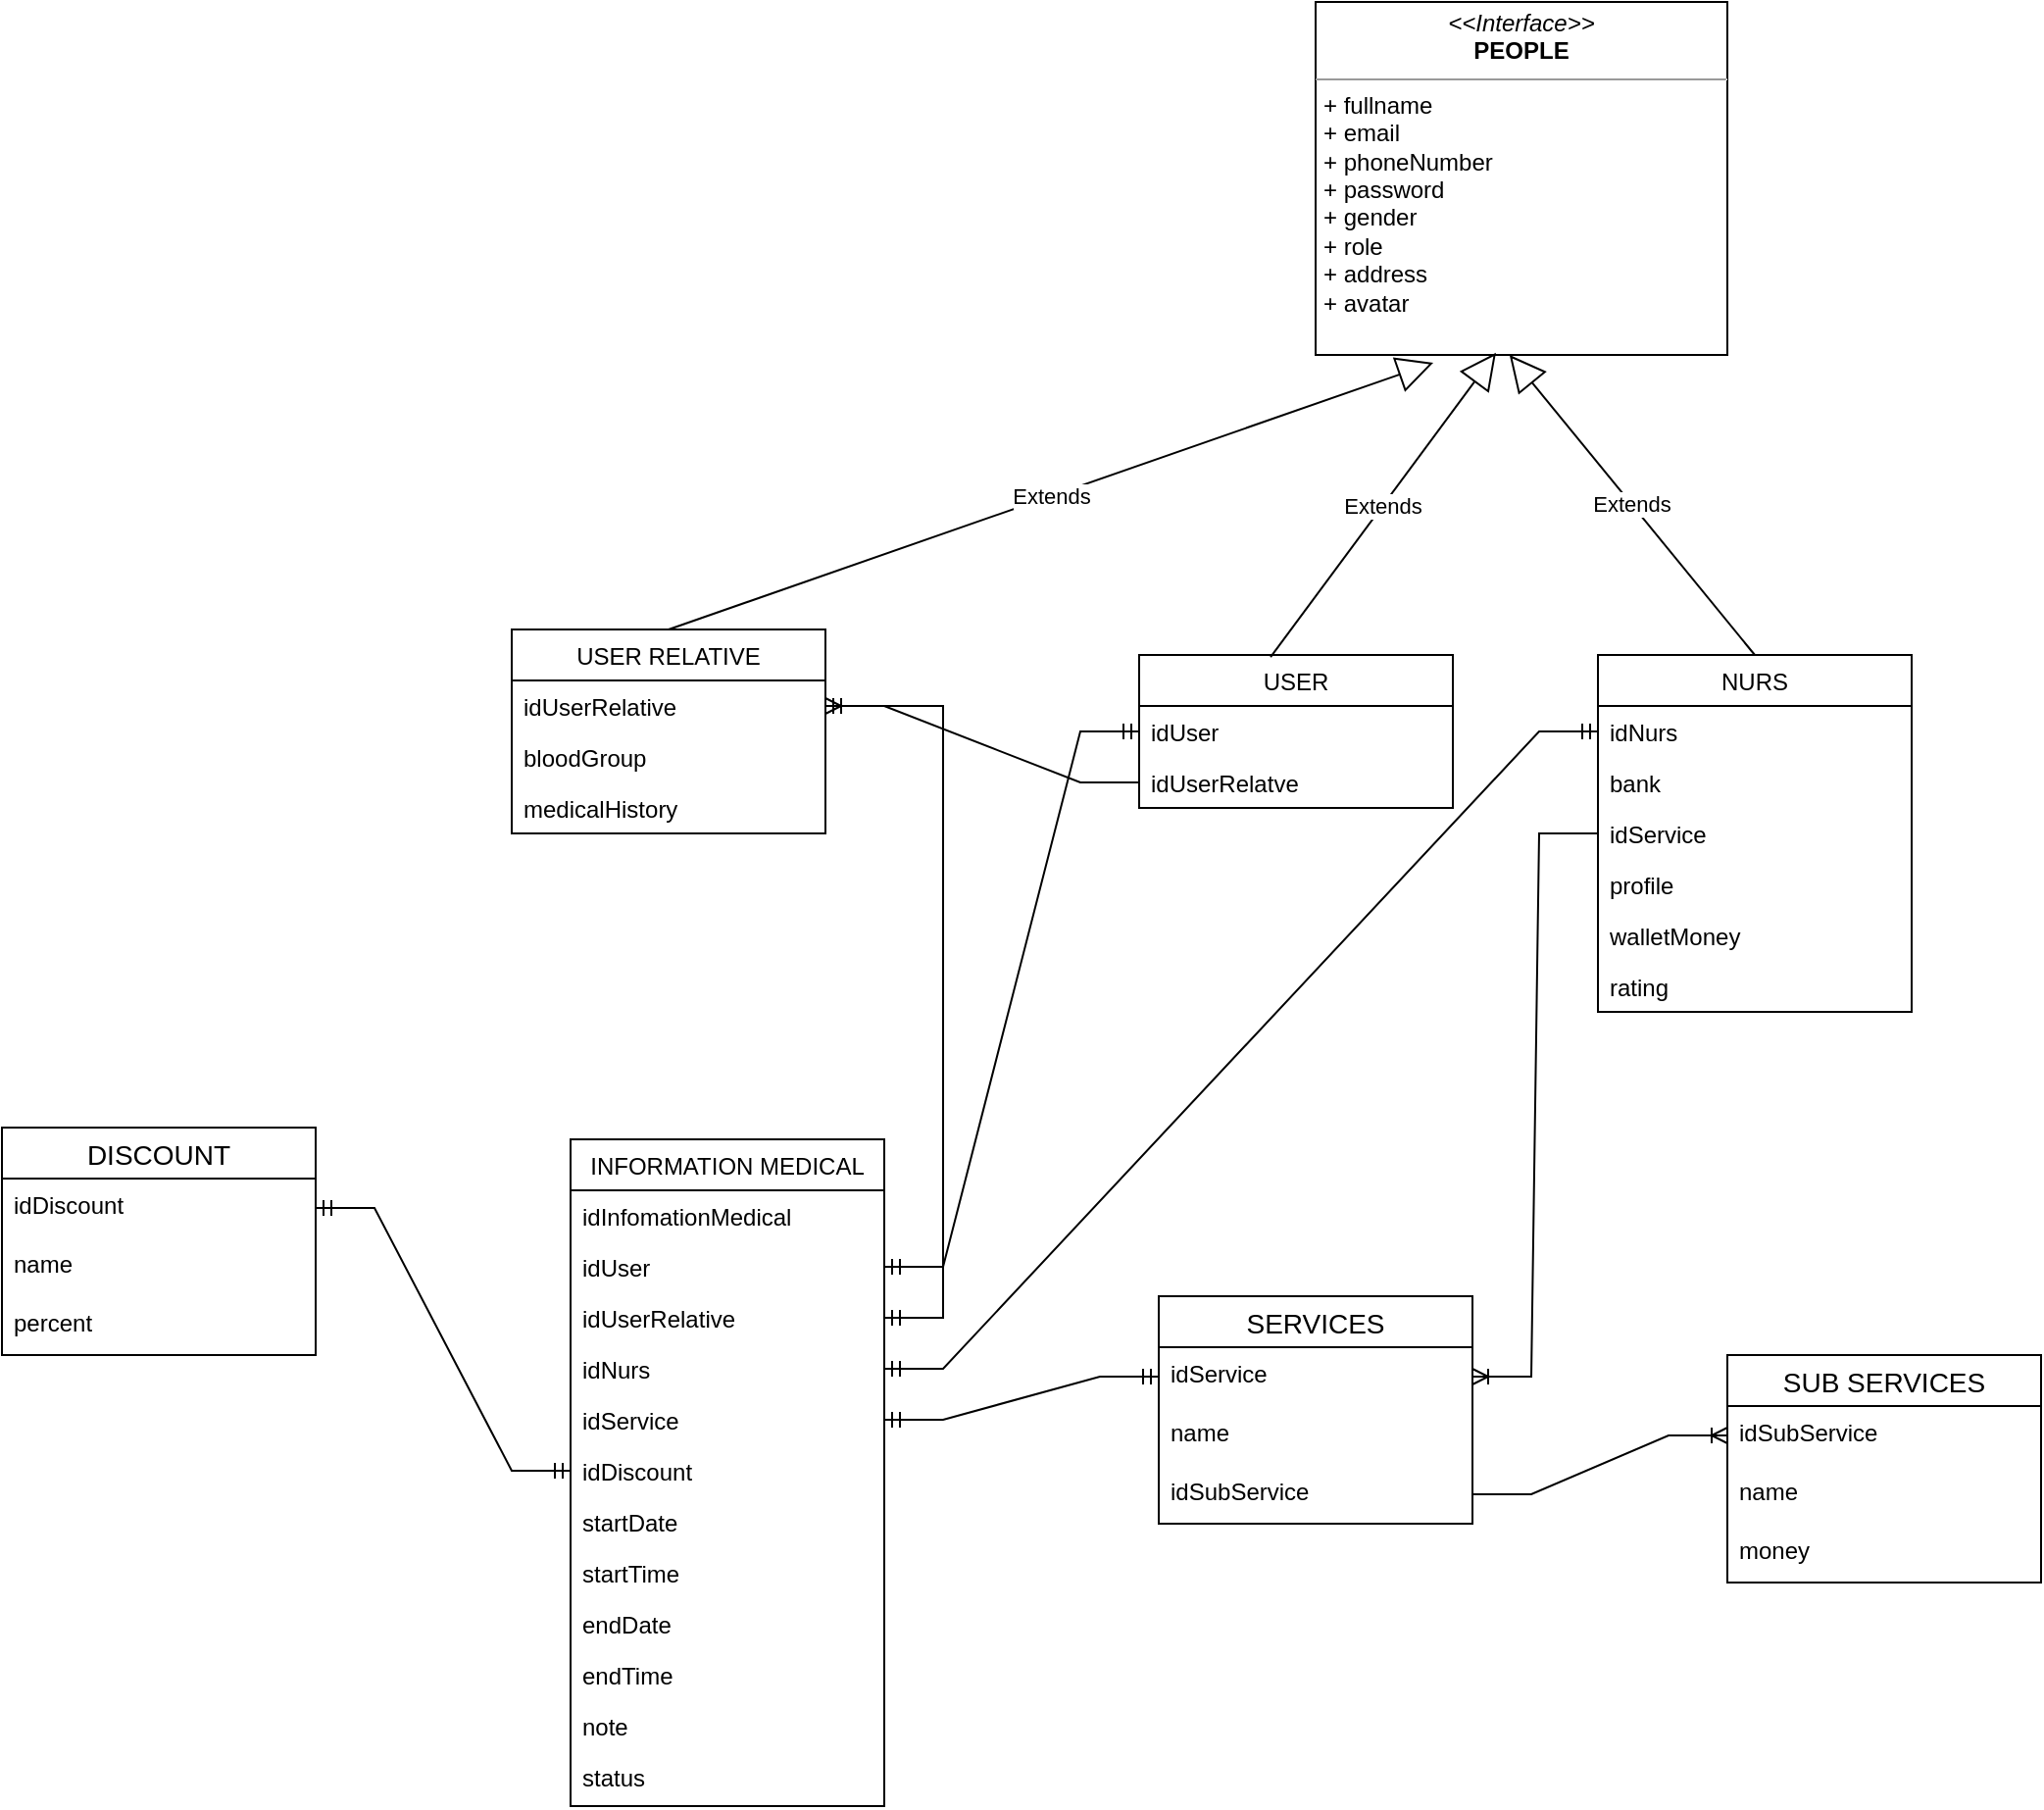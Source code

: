 <mxfile version="22.1.4" type="github">
  <diagram id="C5RBs43oDa-KdzZeNtuy" name="Page-1">
    <mxGraphModel dx="2551" dy="1024" grid="1" gridSize="10" guides="1" tooltips="1" connect="1" arrows="1" fold="1" page="1" pageScale="1" pageWidth="827" pageHeight="1169" math="0" shadow="0">
      <root>
        <mxCell id="WIyWlLk6GJQsqaUBKTNV-0" />
        <mxCell id="WIyWlLk6GJQsqaUBKTNV-1" parent="WIyWlLk6GJQsqaUBKTNV-0" />
        <mxCell id="zkfFHV4jXpPFQw0GAbJ--6" value="USER" style="swimlane;fontStyle=0;align=center;verticalAlign=top;childLayout=stackLayout;horizontal=1;startSize=26;horizontalStack=0;resizeParent=1;resizeLast=0;collapsible=1;marginBottom=0;rounded=0;shadow=0;strokeWidth=1;" parent="WIyWlLk6GJQsqaUBKTNV-1" vertex="1">
          <mxGeometry x="180" y="333" width="160" height="78" as="geometry">
            <mxRectangle x="130" y="380" width="160" height="26" as="alternateBounds" />
          </mxGeometry>
        </mxCell>
        <mxCell id="EmkqoDMv7m_27lHBSDfB-36" value="idUser" style="text;align=left;verticalAlign=top;spacingLeft=4;spacingRight=4;overflow=hidden;rotatable=0;points=[[0,0.5],[1,0.5]];portConstraint=eastwest;" parent="zkfFHV4jXpPFQw0GAbJ--6" vertex="1">
          <mxGeometry y="26" width="160" height="26" as="geometry" />
        </mxCell>
        <mxCell id="zkfFHV4jXpPFQw0GAbJ--7" value="idUserRelatve" style="text;align=left;verticalAlign=top;spacingLeft=4;spacingRight=4;overflow=hidden;rotatable=0;points=[[0,0.5],[1,0.5]];portConstraint=eastwest;" parent="zkfFHV4jXpPFQw0GAbJ--6" vertex="1">
          <mxGeometry y="52" width="160" height="26" as="geometry" />
        </mxCell>
        <mxCell id="zkfFHV4jXpPFQw0GAbJ--13" value="NURS" style="swimlane;fontStyle=0;align=center;verticalAlign=top;childLayout=stackLayout;horizontal=1;startSize=26;horizontalStack=0;resizeParent=1;resizeLast=0;collapsible=1;marginBottom=0;rounded=0;shadow=0;strokeWidth=1;" parent="WIyWlLk6GJQsqaUBKTNV-1" vertex="1">
          <mxGeometry x="414" y="333" width="160" height="182" as="geometry">
            <mxRectangle x="414" y="360" width="170" height="26" as="alternateBounds" />
          </mxGeometry>
        </mxCell>
        <mxCell id="zkfFHV4jXpPFQw0GAbJ--14" value="idNurs" style="text;align=left;verticalAlign=top;spacingLeft=4;spacingRight=4;overflow=hidden;rotatable=0;points=[[0,0.5],[1,0.5]];portConstraint=eastwest;" parent="zkfFHV4jXpPFQw0GAbJ--13" vertex="1">
          <mxGeometry y="26" width="160" height="26" as="geometry" />
        </mxCell>
        <mxCell id="EmkqoDMv7m_27lHBSDfB-37" value="bank" style="text;align=left;verticalAlign=top;spacingLeft=4;spacingRight=4;overflow=hidden;rotatable=0;points=[[0,0.5],[1,0.5]];portConstraint=eastwest;" parent="zkfFHV4jXpPFQw0GAbJ--13" vertex="1">
          <mxGeometry y="52" width="160" height="26" as="geometry" />
        </mxCell>
        <mxCell id="EmkqoDMv7m_27lHBSDfB-26" value="idService" style="text;align=left;verticalAlign=top;spacingLeft=4;spacingRight=4;overflow=hidden;rotatable=0;points=[[0,0.5],[1,0.5]];portConstraint=eastwest;" parent="zkfFHV4jXpPFQw0GAbJ--13" vertex="1">
          <mxGeometry y="78" width="160" height="26" as="geometry" />
        </mxCell>
        <mxCell id="EmkqoDMv7m_27lHBSDfB-27" value="profile" style="text;align=left;verticalAlign=top;spacingLeft=4;spacingRight=4;overflow=hidden;rotatable=0;points=[[0,0.5],[1,0.5]];portConstraint=eastwest;" parent="zkfFHV4jXpPFQw0GAbJ--13" vertex="1">
          <mxGeometry y="104" width="160" height="26" as="geometry" />
        </mxCell>
        <mxCell id="EmkqoDMv7m_27lHBSDfB-28" value="walletMoney" style="text;align=left;verticalAlign=top;spacingLeft=4;spacingRight=4;overflow=hidden;rotatable=0;points=[[0,0.5],[1,0.5]];portConstraint=eastwest;" parent="zkfFHV4jXpPFQw0GAbJ--13" vertex="1">
          <mxGeometry y="130" width="160" height="26" as="geometry" />
        </mxCell>
        <mxCell id="EmkqoDMv7m_27lHBSDfB-29" value="rating" style="text;align=left;verticalAlign=top;spacingLeft=4;spacingRight=4;overflow=hidden;rotatable=0;points=[[0,0.5],[1,0.5]];portConstraint=eastwest;" parent="zkfFHV4jXpPFQw0GAbJ--13" vertex="1">
          <mxGeometry y="156" width="160" height="26" as="geometry" />
        </mxCell>
        <mxCell id="EmkqoDMv7m_27lHBSDfB-0" value="&lt;p style=&quot;margin:0px;margin-top:4px;text-align:center;&quot;&gt;&lt;i&gt;&amp;lt;&amp;lt;Interface&amp;gt;&amp;gt;&lt;/i&gt;&lt;br&gt;&lt;b&gt;PEOPLE&lt;/b&gt;&lt;/p&gt;&lt;hr size=&quot;1&quot;&gt;&lt;p style=&quot;margin:0px;margin-left:4px;&quot;&gt;&lt;span style=&quot;background-color: initial;&quot;&gt;+ fullname&lt;/span&gt;&lt;br&gt;&lt;/p&gt;&lt;p style=&quot;margin:0px;margin-left:4px;&quot;&gt;+ email&lt;/p&gt;&lt;p style=&quot;margin:0px;margin-left:4px;&quot;&gt;+ phoneNumber&lt;/p&gt;&lt;p style=&quot;margin:0px;margin-left:4px;&quot;&gt;+ password&lt;/p&gt;&lt;p style=&quot;margin:0px;margin-left:4px;&quot;&gt;+ gender&lt;/p&gt;&lt;p style=&quot;margin:0px;margin-left:4px;&quot;&gt;+ role&lt;/p&gt;&lt;p style=&quot;margin:0px;margin-left:4px;&quot;&gt;+ address&lt;/p&gt;&lt;p style=&quot;margin:0px;margin-left:4px;&quot;&gt;+ avatar&lt;/p&gt;&lt;p style=&quot;margin:0px;margin-left:4px;&quot;&gt;&lt;br&gt;&lt;/p&gt;" style="verticalAlign=top;align=left;overflow=fill;fontSize=12;fontFamily=Helvetica;html=1;whiteSpace=wrap;" parent="WIyWlLk6GJQsqaUBKTNV-1" vertex="1">
          <mxGeometry x="270" width="210" height="180" as="geometry" />
        </mxCell>
        <mxCell id="EmkqoDMv7m_27lHBSDfB-10" value="" style="ellipse;whiteSpace=wrap;html=1;align=center;aspect=fixed;fillColor=none;strokeColor=none;resizable=0;perimeter=centerPerimeter;rotatable=0;allowArrows=0;points=[];outlineConnect=1;" parent="WIyWlLk6GJQsqaUBKTNV-1" vertex="1">
          <mxGeometry x="320" y="250" width="10" height="10" as="geometry" />
        </mxCell>
        <mxCell id="EmkqoDMv7m_27lHBSDfB-11" value="" style="shape=requiredInterface;html=1;verticalLabelPosition=bottom;sketch=0;" parent="WIyWlLk6GJQsqaUBKTNV-1" vertex="1">
          <mxGeometry x="410" y="280" width="10" as="geometry" />
        </mxCell>
        <mxCell id="EmkqoDMv7m_27lHBSDfB-20" value="" style="ellipse;whiteSpace=wrap;html=1;align=center;aspect=fixed;fillColor=none;strokeColor=none;resizable=0;perimeter=centerPerimeter;rotatable=0;allowArrows=0;points=[];outlineConnect=1;" parent="WIyWlLk6GJQsqaUBKTNV-1" vertex="1">
          <mxGeometry x="400" y="290" width="10" height="10" as="geometry" />
        </mxCell>
        <mxCell id="EmkqoDMv7m_27lHBSDfB-23" value="" style="ellipse;whiteSpace=wrap;html=1;align=center;aspect=fixed;fillColor=none;strokeColor=none;resizable=0;perimeter=centerPerimeter;rotatable=0;allowArrows=0;points=[];outlineConnect=1;" parent="WIyWlLk6GJQsqaUBKTNV-1" vertex="1">
          <mxGeometry x="400" y="290" width="10" height="10" as="geometry" />
        </mxCell>
        <mxCell id="EmkqoDMv7m_27lHBSDfB-25" value="Extends" style="endArrow=block;endSize=16;endFill=0;html=1;rounded=0;exitX=0.419;exitY=0.014;exitDx=0;exitDy=0;entryX=0.438;entryY=0.994;entryDx=0;entryDy=0;entryPerimeter=0;exitPerimeter=0;" parent="WIyWlLk6GJQsqaUBKTNV-1" source="zkfFHV4jXpPFQw0GAbJ--6" target="EmkqoDMv7m_27lHBSDfB-0" edge="1">
          <mxGeometry width="160" relative="1" as="geometry">
            <mxPoint x="370" y="410" as="sourcePoint" />
            <mxPoint x="560" y="340" as="targetPoint" />
            <Array as="points" />
          </mxGeometry>
        </mxCell>
        <mxCell id="EmkqoDMv7m_27lHBSDfB-30" value="Extends" style="endArrow=block;endSize=16;endFill=0;html=1;rounded=0;exitX=0.5;exitY=0;exitDx=0;exitDy=0;entryX=0.471;entryY=1;entryDx=0;entryDy=0;entryPerimeter=0;" parent="WIyWlLk6GJQsqaUBKTNV-1" source="zkfFHV4jXpPFQw0GAbJ--13" target="EmkqoDMv7m_27lHBSDfB-0" edge="1">
          <mxGeometry width="160" relative="1" as="geometry">
            <mxPoint x="440" y="369.5" as="sourcePoint" />
            <mxPoint x="537" y="190.5" as="targetPoint" />
            <Array as="points" />
          </mxGeometry>
        </mxCell>
        <mxCell id="EmkqoDMv7m_27lHBSDfB-31" value="USER RELATIVE" style="swimlane;fontStyle=0;align=center;verticalAlign=top;childLayout=stackLayout;horizontal=1;startSize=26;horizontalStack=0;resizeParent=1;resizeLast=0;collapsible=1;marginBottom=0;rounded=0;shadow=0;strokeWidth=1;" parent="WIyWlLk6GJQsqaUBKTNV-1" vertex="1">
          <mxGeometry x="-140" y="320" width="160" height="104" as="geometry">
            <mxRectangle x="130" y="380" width="160" height="26" as="alternateBounds" />
          </mxGeometry>
        </mxCell>
        <mxCell id="EmkqoDMv7m_27lHBSDfB-32" value="idUserRelative" style="text;align=left;verticalAlign=top;spacingLeft=4;spacingRight=4;overflow=hidden;rotatable=0;points=[[0,0.5],[1,0.5]];portConstraint=eastwest;" parent="EmkqoDMv7m_27lHBSDfB-31" vertex="1">
          <mxGeometry y="26" width="160" height="26" as="geometry" />
        </mxCell>
        <mxCell id="EmkqoDMv7m_27lHBSDfB-35" value="bloodGroup" style="text;align=left;verticalAlign=top;spacingLeft=4;spacingRight=4;overflow=hidden;rotatable=0;points=[[0,0.5],[1,0.5]];portConstraint=eastwest;" parent="EmkqoDMv7m_27lHBSDfB-31" vertex="1">
          <mxGeometry y="52" width="160" height="26" as="geometry" />
        </mxCell>
        <mxCell id="EmkqoDMv7m_27lHBSDfB-33" value="medicalHistory" style="text;align=left;verticalAlign=top;spacingLeft=4;spacingRight=4;overflow=hidden;rotatable=0;points=[[0,0.5],[1,0.5]];portConstraint=eastwest;" parent="EmkqoDMv7m_27lHBSDfB-31" vertex="1">
          <mxGeometry y="78" width="160" height="26" as="geometry" />
        </mxCell>
        <mxCell id="EmkqoDMv7m_27lHBSDfB-34" value="Extends" style="endArrow=block;endSize=16;endFill=0;html=1;rounded=0;exitX=0.5;exitY=0;exitDx=0;exitDy=0;entryX=0.286;entryY=1.022;entryDx=0;entryDy=0;entryPerimeter=0;" parent="WIyWlLk6GJQsqaUBKTNV-1" source="EmkqoDMv7m_27lHBSDfB-31" target="EmkqoDMv7m_27lHBSDfB-0" edge="1">
          <mxGeometry width="160" relative="1" as="geometry">
            <mxPoint x="40" y="329" as="sourcePoint" />
            <mxPoint x="155" y="174" as="targetPoint" />
            <Array as="points" />
          </mxGeometry>
        </mxCell>
        <mxCell id="EmkqoDMv7m_27lHBSDfB-41" value="" style="edgeStyle=entityRelationEdgeStyle;fontSize=12;html=1;endArrow=ERoneToMany;rounded=0;" parent="WIyWlLk6GJQsqaUBKTNV-1" source="zkfFHV4jXpPFQw0GAbJ--7" target="EmkqoDMv7m_27lHBSDfB-32" edge="1">
          <mxGeometry width="100" height="100" relative="1" as="geometry">
            <mxPoint x="70" y="511" as="sourcePoint" />
            <mxPoint x="170" y="411" as="targetPoint" />
          </mxGeometry>
        </mxCell>
        <mxCell id="BeGtQzJpbGpbAO-D-DBL-1" value="SERVICES" style="swimlane;fontStyle=0;childLayout=stackLayout;horizontal=1;startSize=26;horizontalStack=0;resizeParent=1;resizeParentMax=0;resizeLast=0;collapsible=1;marginBottom=0;align=center;fontSize=14;" vertex="1" parent="WIyWlLk6GJQsqaUBKTNV-1">
          <mxGeometry x="190" y="660" width="160" height="116" as="geometry" />
        </mxCell>
        <mxCell id="BeGtQzJpbGpbAO-D-DBL-2" value="idService" style="text;strokeColor=none;fillColor=none;spacingLeft=4;spacingRight=4;overflow=hidden;rotatable=0;points=[[0,0.5],[1,0.5]];portConstraint=eastwest;fontSize=12;whiteSpace=wrap;html=1;" vertex="1" parent="BeGtQzJpbGpbAO-D-DBL-1">
          <mxGeometry y="26" width="160" height="30" as="geometry" />
        </mxCell>
        <mxCell id="BeGtQzJpbGpbAO-D-DBL-3" value="name" style="text;strokeColor=none;fillColor=none;spacingLeft=4;spacingRight=4;overflow=hidden;rotatable=0;points=[[0,0.5],[1,0.5]];portConstraint=eastwest;fontSize=12;whiteSpace=wrap;html=1;" vertex="1" parent="BeGtQzJpbGpbAO-D-DBL-1">
          <mxGeometry y="56" width="160" height="30" as="geometry" />
        </mxCell>
        <mxCell id="BeGtQzJpbGpbAO-D-DBL-4" value="idSubService" style="text;strokeColor=none;fillColor=none;spacingLeft=4;spacingRight=4;overflow=hidden;rotatable=0;points=[[0,0.5],[1,0.5]];portConstraint=eastwest;fontSize=12;whiteSpace=wrap;html=1;" vertex="1" parent="BeGtQzJpbGpbAO-D-DBL-1">
          <mxGeometry y="86" width="160" height="30" as="geometry" />
        </mxCell>
        <mxCell id="BeGtQzJpbGpbAO-D-DBL-8" value="SUB SERVICES" style="swimlane;fontStyle=0;childLayout=stackLayout;horizontal=1;startSize=26;horizontalStack=0;resizeParent=1;resizeParentMax=0;resizeLast=0;collapsible=1;marginBottom=0;align=center;fontSize=14;" vertex="1" parent="WIyWlLk6GJQsqaUBKTNV-1">
          <mxGeometry x="480" y="690" width="160" height="116" as="geometry" />
        </mxCell>
        <mxCell id="BeGtQzJpbGpbAO-D-DBL-9" value="idSubService&lt;span style=&quot;white-space: pre;&quot;&gt;&#x9;&lt;/span&gt;" style="text;strokeColor=none;fillColor=none;spacingLeft=4;spacingRight=4;overflow=hidden;rotatable=0;points=[[0,0.5],[1,0.5]];portConstraint=eastwest;fontSize=12;whiteSpace=wrap;html=1;" vertex="1" parent="BeGtQzJpbGpbAO-D-DBL-8">
          <mxGeometry y="26" width="160" height="30" as="geometry" />
        </mxCell>
        <mxCell id="BeGtQzJpbGpbAO-D-DBL-10" value="name" style="text;strokeColor=none;fillColor=none;spacingLeft=4;spacingRight=4;overflow=hidden;rotatable=0;points=[[0,0.5],[1,0.5]];portConstraint=eastwest;fontSize=12;whiteSpace=wrap;html=1;" vertex="1" parent="BeGtQzJpbGpbAO-D-DBL-8">
          <mxGeometry y="56" width="160" height="30" as="geometry" />
        </mxCell>
        <mxCell id="BeGtQzJpbGpbAO-D-DBL-11" value="money" style="text;strokeColor=none;fillColor=none;spacingLeft=4;spacingRight=4;overflow=hidden;rotatable=0;points=[[0,0.5],[1,0.5]];portConstraint=eastwest;fontSize=12;whiteSpace=wrap;html=1;" vertex="1" parent="BeGtQzJpbGpbAO-D-DBL-8">
          <mxGeometry y="86" width="160" height="30" as="geometry" />
        </mxCell>
        <mxCell id="BeGtQzJpbGpbAO-D-DBL-14" value="" style="edgeStyle=entityRelationEdgeStyle;fontSize=12;html=1;endArrow=ERoneToMany;rounded=0;exitX=1;exitY=0.5;exitDx=0;exitDy=0;" edge="1" parent="WIyWlLk6GJQsqaUBKTNV-1" source="BeGtQzJpbGpbAO-D-DBL-4" target="BeGtQzJpbGpbAO-D-DBL-9">
          <mxGeometry width="100" height="100" relative="1" as="geometry">
            <mxPoint x="-50" y="601" as="sourcePoint" />
            <mxPoint x="-10" y="710" as="targetPoint" />
            <Array as="points">
              <mxPoint x="90" y="580" />
            </Array>
          </mxGeometry>
        </mxCell>
        <mxCell id="BeGtQzJpbGpbAO-D-DBL-15" value="" style="edgeStyle=entityRelationEdgeStyle;fontSize=12;html=1;endArrow=ERoneToMany;rounded=0;exitX=0;exitY=0.5;exitDx=0;exitDy=0;" edge="1" parent="WIyWlLk6GJQsqaUBKTNV-1" source="EmkqoDMv7m_27lHBSDfB-26" target="BeGtQzJpbGpbAO-D-DBL-2">
          <mxGeometry width="100" height="100" relative="1" as="geometry">
            <mxPoint x="145" y="620" as="sourcePoint" />
            <mxPoint x="245" y="520" as="targetPoint" />
            <Array as="points">
              <mxPoint x="185" y="660" />
            </Array>
          </mxGeometry>
        </mxCell>
        <mxCell id="BeGtQzJpbGpbAO-D-DBL-16" value="DISCOUNT" style="swimlane;fontStyle=0;childLayout=stackLayout;horizontal=1;startSize=26;horizontalStack=0;resizeParent=1;resizeParentMax=0;resizeLast=0;collapsible=1;marginBottom=0;align=center;fontSize=14;" vertex="1" parent="WIyWlLk6GJQsqaUBKTNV-1">
          <mxGeometry x="-400" y="574" width="160" height="116" as="geometry" />
        </mxCell>
        <mxCell id="BeGtQzJpbGpbAO-D-DBL-17" value="idDiscount" style="text;strokeColor=none;fillColor=none;spacingLeft=4;spacingRight=4;overflow=hidden;rotatable=0;points=[[0,0.5],[1,0.5]];portConstraint=eastwest;fontSize=12;whiteSpace=wrap;html=1;" vertex="1" parent="BeGtQzJpbGpbAO-D-DBL-16">
          <mxGeometry y="26" width="160" height="30" as="geometry" />
        </mxCell>
        <mxCell id="BeGtQzJpbGpbAO-D-DBL-18" value="name" style="text;strokeColor=none;fillColor=none;spacingLeft=4;spacingRight=4;overflow=hidden;rotatable=0;points=[[0,0.5],[1,0.5]];portConstraint=eastwest;fontSize=12;whiteSpace=wrap;html=1;" vertex="1" parent="BeGtQzJpbGpbAO-D-DBL-16">
          <mxGeometry y="56" width="160" height="30" as="geometry" />
        </mxCell>
        <mxCell id="BeGtQzJpbGpbAO-D-DBL-19" value="percent" style="text;strokeColor=none;fillColor=none;spacingLeft=4;spacingRight=4;overflow=hidden;rotatable=0;points=[[0,0.5],[1,0.5]];portConstraint=eastwest;fontSize=12;whiteSpace=wrap;html=1;" vertex="1" parent="BeGtQzJpbGpbAO-D-DBL-16">
          <mxGeometry y="86" width="160" height="30" as="geometry" />
        </mxCell>
        <mxCell id="BeGtQzJpbGpbAO-D-DBL-20" value="INFORMATION MEDICAL" style="swimlane;fontStyle=0;align=center;verticalAlign=top;childLayout=stackLayout;horizontal=1;startSize=26;horizontalStack=0;resizeParent=1;resizeLast=0;collapsible=1;marginBottom=0;rounded=0;shadow=0;strokeWidth=1;" vertex="1" parent="WIyWlLk6GJQsqaUBKTNV-1">
          <mxGeometry x="-110" y="580" width="160" height="340" as="geometry">
            <mxRectangle x="130" y="380" width="160" height="26" as="alternateBounds" />
          </mxGeometry>
        </mxCell>
        <mxCell id="BeGtQzJpbGpbAO-D-DBL-21" value="idInfomationMedical" style="text;align=left;verticalAlign=top;spacingLeft=4;spacingRight=4;overflow=hidden;rotatable=0;points=[[0,0.5],[1,0.5]];portConstraint=eastwest;" vertex="1" parent="BeGtQzJpbGpbAO-D-DBL-20">
          <mxGeometry y="26" width="160" height="26" as="geometry" />
        </mxCell>
        <mxCell id="BeGtQzJpbGpbAO-D-DBL-22" value="idUser" style="text;align=left;verticalAlign=top;spacingLeft=4;spacingRight=4;overflow=hidden;rotatable=0;points=[[0,0.5],[1,0.5]];portConstraint=eastwest;" vertex="1" parent="BeGtQzJpbGpbAO-D-DBL-20">
          <mxGeometry y="52" width="160" height="26" as="geometry" />
        </mxCell>
        <mxCell id="BeGtQzJpbGpbAO-D-DBL-24" value="idUserRelative" style="text;align=left;verticalAlign=top;spacingLeft=4;spacingRight=4;overflow=hidden;rotatable=0;points=[[0,0.5],[1,0.5]];portConstraint=eastwest;" vertex="1" parent="BeGtQzJpbGpbAO-D-DBL-20">
          <mxGeometry y="78" width="160" height="26" as="geometry" />
        </mxCell>
        <mxCell id="BeGtQzJpbGpbAO-D-DBL-25" value="idNurs" style="text;align=left;verticalAlign=top;spacingLeft=4;spacingRight=4;overflow=hidden;rotatable=0;points=[[0,0.5],[1,0.5]];portConstraint=eastwest;" vertex="1" parent="BeGtQzJpbGpbAO-D-DBL-20">
          <mxGeometry y="104" width="160" height="26" as="geometry" />
        </mxCell>
        <mxCell id="BeGtQzJpbGpbAO-D-DBL-26" value="idService" style="text;align=left;verticalAlign=top;spacingLeft=4;spacingRight=4;overflow=hidden;rotatable=0;points=[[0,0.5],[1,0.5]];portConstraint=eastwest;" vertex="1" parent="BeGtQzJpbGpbAO-D-DBL-20">
          <mxGeometry y="130" width="160" height="26" as="geometry" />
        </mxCell>
        <mxCell id="BeGtQzJpbGpbAO-D-DBL-27" value="idDiscount" style="text;align=left;verticalAlign=top;spacingLeft=4;spacingRight=4;overflow=hidden;rotatable=0;points=[[0,0.5],[1,0.5]];portConstraint=eastwest;" vertex="1" parent="BeGtQzJpbGpbAO-D-DBL-20">
          <mxGeometry y="156" width="160" height="26" as="geometry" />
        </mxCell>
        <mxCell id="BeGtQzJpbGpbAO-D-DBL-28" value="startDate" style="text;align=left;verticalAlign=top;spacingLeft=4;spacingRight=4;overflow=hidden;rotatable=0;points=[[0,0.5],[1,0.5]];portConstraint=eastwest;" vertex="1" parent="BeGtQzJpbGpbAO-D-DBL-20">
          <mxGeometry y="182" width="160" height="26" as="geometry" />
        </mxCell>
        <mxCell id="BeGtQzJpbGpbAO-D-DBL-23" value="startTime" style="text;align=left;verticalAlign=top;spacingLeft=4;spacingRight=4;overflow=hidden;rotatable=0;points=[[0,0.5],[1,0.5]];portConstraint=eastwest;" vertex="1" parent="BeGtQzJpbGpbAO-D-DBL-20">
          <mxGeometry y="208" width="160" height="26" as="geometry" />
        </mxCell>
        <mxCell id="BeGtQzJpbGpbAO-D-DBL-29" value="endDate" style="text;align=left;verticalAlign=top;spacingLeft=4;spacingRight=4;overflow=hidden;rotatable=0;points=[[0,0.5],[1,0.5]];portConstraint=eastwest;" vertex="1" parent="BeGtQzJpbGpbAO-D-DBL-20">
          <mxGeometry y="234" width="160" height="26" as="geometry" />
        </mxCell>
        <mxCell id="BeGtQzJpbGpbAO-D-DBL-30" value="endTime" style="text;align=left;verticalAlign=top;spacingLeft=4;spacingRight=4;overflow=hidden;rotatable=0;points=[[0,0.5],[1,0.5]];portConstraint=eastwest;" vertex="1" parent="BeGtQzJpbGpbAO-D-DBL-20">
          <mxGeometry y="260" width="160" height="26" as="geometry" />
        </mxCell>
        <mxCell id="BeGtQzJpbGpbAO-D-DBL-31" value="note" style="text;align=left;verticalAlign=top;spacingLeft=4;spacingRight=4;overflow=hidden;rotatable=0;points=[[0,0.5],[1,0.5]];portConstraint=eastwest;" vertex="1" parent="BeGtQzJpbGpbAO-D-DBL-20">
          <mxGeometry y="286" width="160" height="26" as="geometry" />
        </mxCell>
        <mxCell id="BeGtQzJpbGpbAO-D-DBL-32" value="status" style="text;align=left;verticalAlign=top;spacingLeft=4;spacingRight=4;overflow=hidden;rotatable=0;points=[[0,0.5],[1,0.5]];portConstraint=eastwest;" vertex="1" parent="BeGtQzJpbGpbAO-D-DBL-20">
          <mxGeometry y="312" width="160" height="26" as="geometry" />
        </mxCell>
        <mxCell id="BeGtQzJpbGpbAO-D-DBL-34" value="" style="edgeStyle=entityRelationEdgeStyle;fontSize=12;html=1;endArrow=ERmandOne;startArrow=ERmandOne;rounded=0;" edge="1" parent="WIyWlLk6GJQsqaUBKTNV-1" source="BeGtQzJpbGpbAO-D-DBL-22" target="EmkqoDMv7m_27lHBSDfB-36">
          <mxGeometry width="100" height="100" relative="1" as="geometry">
            <mxPoint x="-90" y="620" as="sourcePoint" />
            <mxPoint x="10" y="520" as="targetPoint" />
          </mxGeometry>
        </mxCell>
        <mxCell id="BeGtQzJpbGpbAO-D-DBL-35" value="" style="edgeStyle=entityRelationEdgeStyle;fontSize=12;html=1;endArrow=ERmandOne;startArrow=ERmandOne;rounded=0;" edge="1" parent="WIyWlLk6GJQsqaUBKTNV-1" source="BeGtQzJpbGpbAO-D-DBL-25" target="zkfFHV4jXpPFQw0GAbJ--14">
          <mxGeometry width="100" height="100" relative="1" as="geometry">
            <mxPoint x="120" y="690" as="sourcePoint" />
            <mxPoint x="250" y="417" as="targetPoint" />
          </mxGeometry>
        </mxCell>
        <mxCell id="BeGtQzJpbGpbAO-D-DBL-37" value="" style="edgeStyle=entityRelationEdgeStyle;fontSize=12;html=1;endArrow=ERmandOne;startArrow=ERmandOne;rounded=0;" edge="1" parent="WIyWlLk6GJQsqaUBKTNV-1" source="BeGtQzJpbGpbAO-D-DBL-17" target="BeGtQzJpbGpbAO-D-DBL-27">
          <mxGeometry width="100" height="100" relative="1" as="geometry">
            <mxPoint x="-240" y="806" as="sourcePoint" />
            <mxPoint x="-140" y="706" as="targetPoint" />
            <Array as="points">
              <mxPoint x="-90" y="750" />
            </Array>
          </mxGeometry>
        </mxCell>
        <mxCell id="BeGtQzJpbGpbAO-D-DBL-38" value="" style="edgeStyle=entityRelationEdgeStyle;fontSize=12;html=1;endArrow=ERmandOne;startArrow=ERmandOne;rounded=0;" edge="1" parent="WIyWlLk6GJQsqaUBKTNV-1" source="BeGtQzJpbGpbAO-D-DBL-26" target="BeGtQzJpbGpbAO-D-DBL-2">
          <mxGeometry width="100" height="100" relative="1" as="geometry">
            <mxPoint x="70" y="780" as="sourcePoint" />
            <mxPoint x="170" y="680" as="targetPoint" />
          </mxGeometry>
        </mxCell>
        <mxCell id="BeGtQzJpbGpbAO-D-DBL-39" value="" style="edgeStyle=entityRelationEdgeStyle;fontSize=12;html=1;endArrow=ERmandOne;startArrow=ERmandOne;rounded=0;" edge="1" parent="WIyWlLk6GJQsqaUBKTNV-1" source="BeGtQzJpbGpbAO-D-DBL-24" target="EmkqoDMv7m_27lHBSDfB-32">
          <mxGeometry width="100" height="100" relative="1" as="geometry">
            <mxPoint x="-240" y="470" as="sourcePoint" />
            <mxPoint x="-130" y="368.0" as="targetPoint" />
          </mxGeometry>
        </mxCell>
      </root>
    </mxGraphModel>
  </diagram>
</mxfile>
